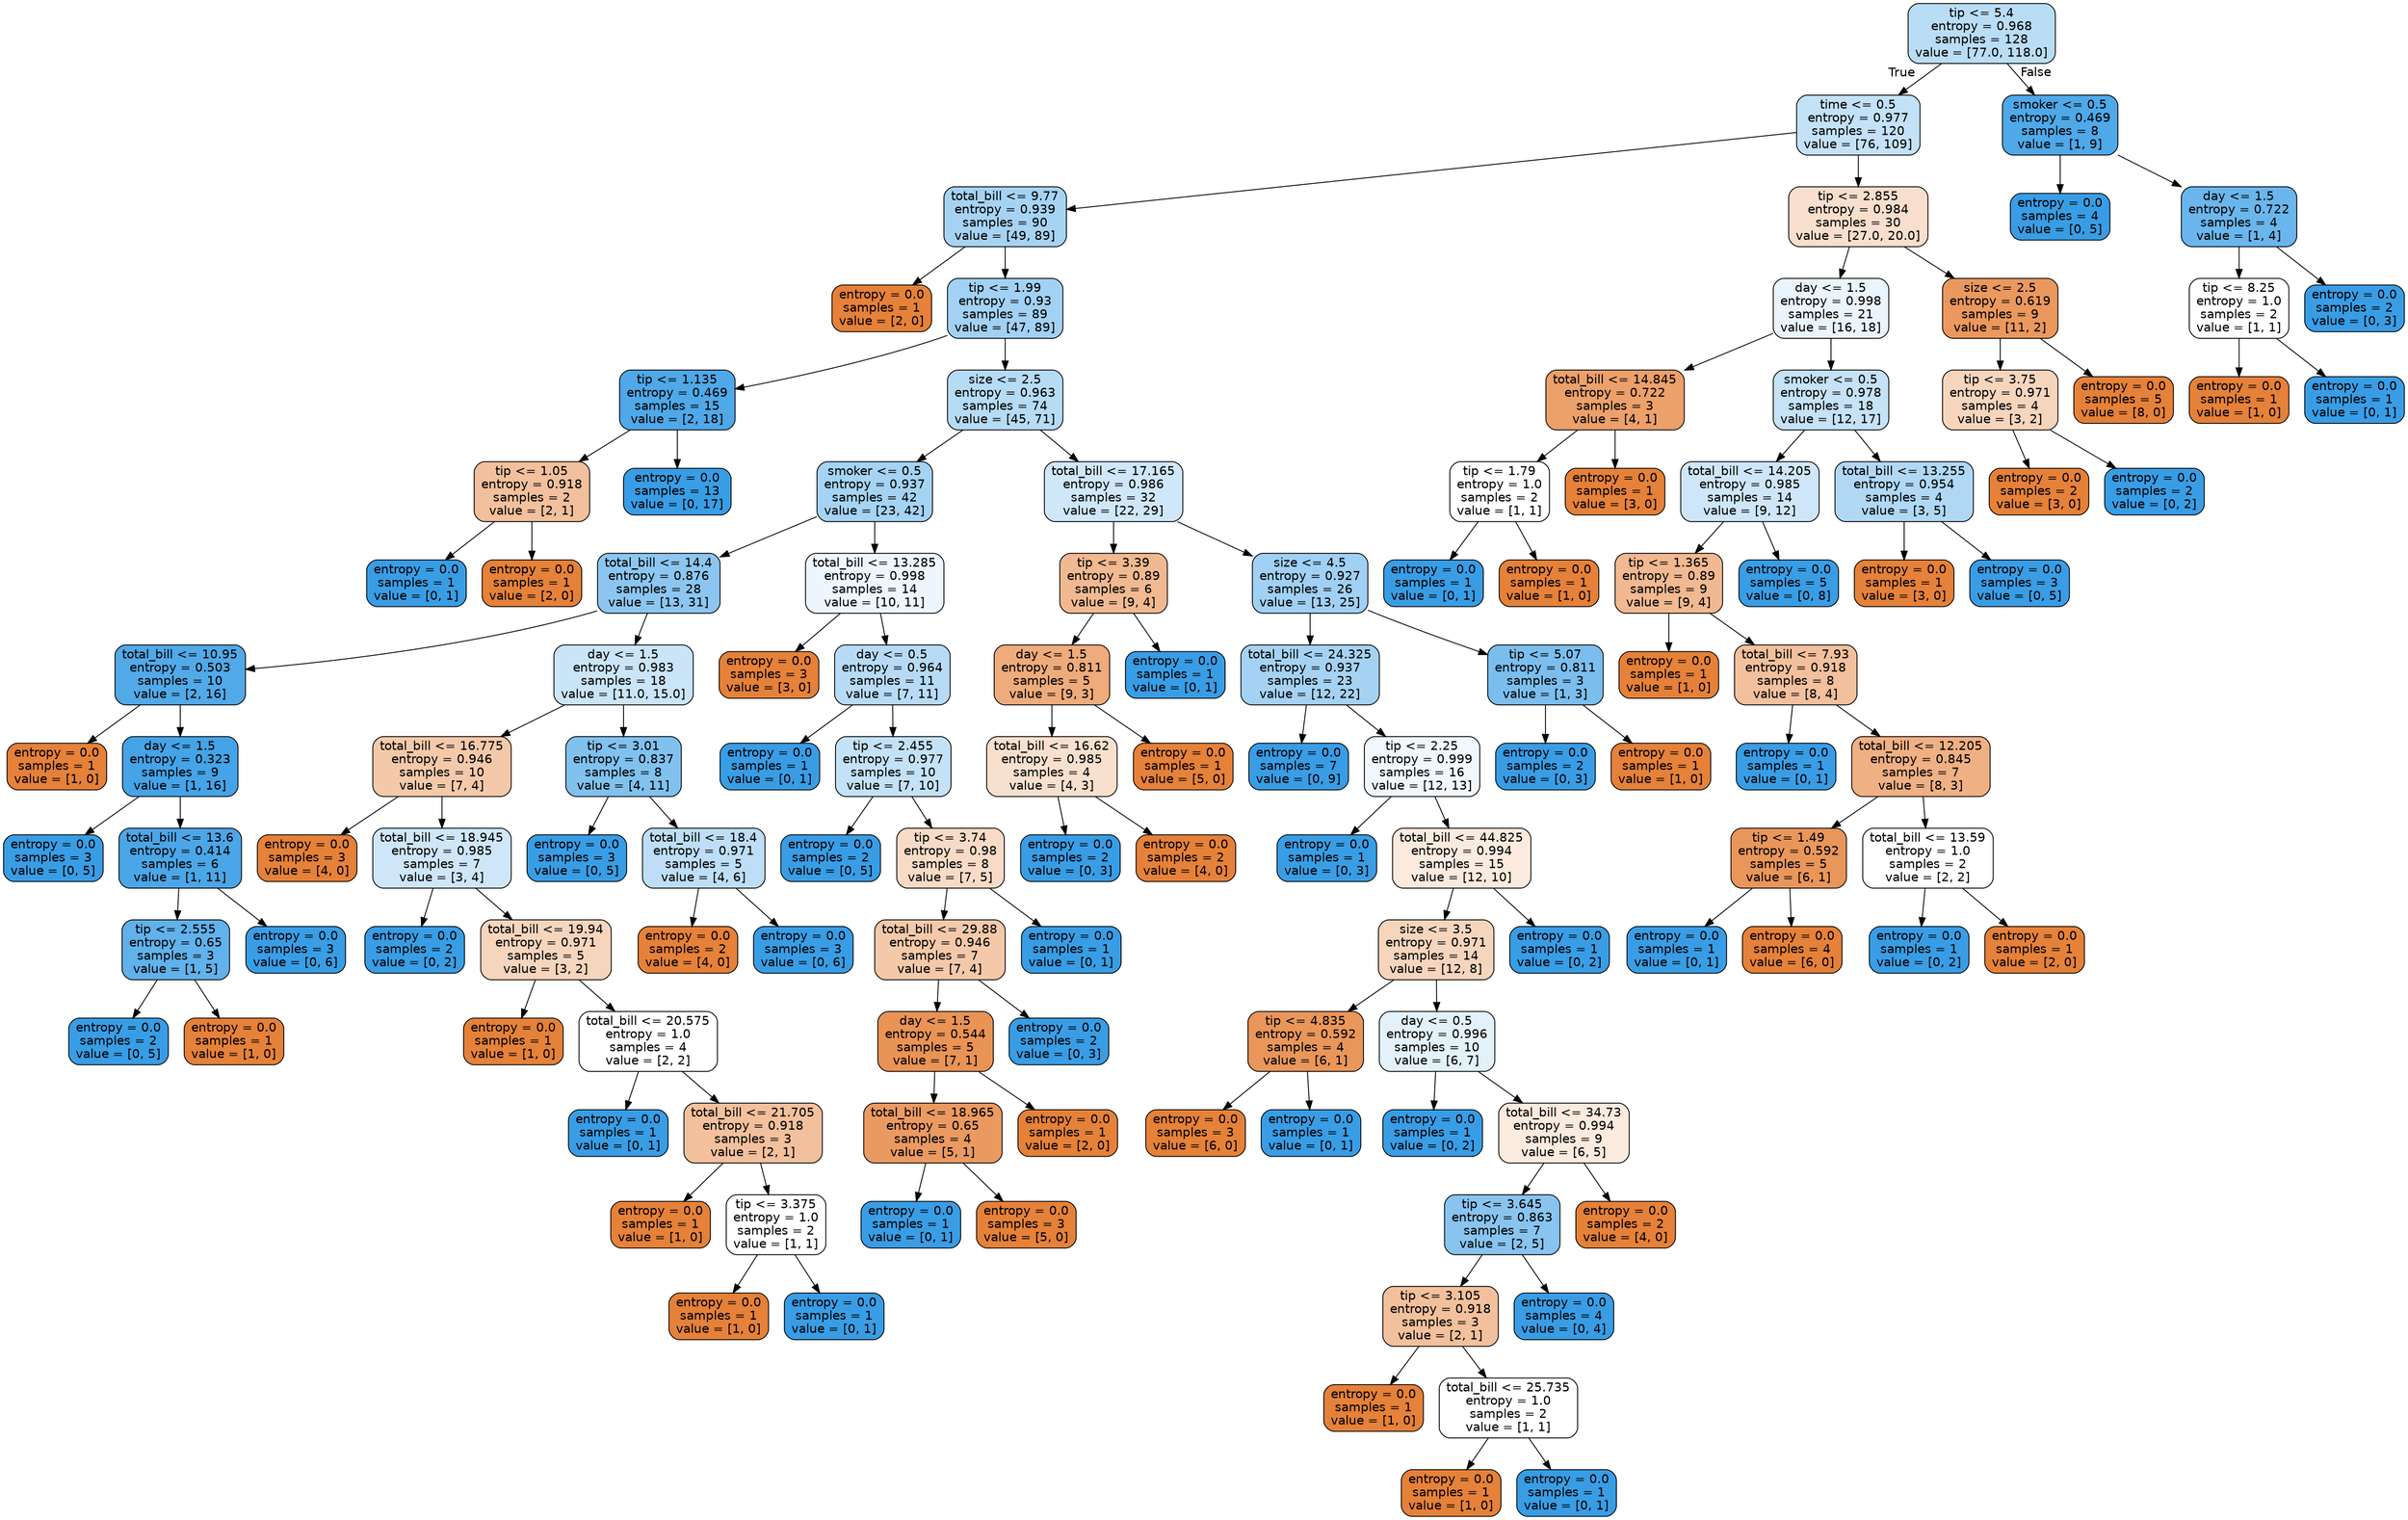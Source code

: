 digraph Tree {
node [shape=box, style="filled, rounded", color="black", fontname="helvetica"] ;
edge [fontname="helvetica"] ;
0 [label="tip <= 5.4\nentropy = 0.968\nsamples = 128\nvalue = [77.0, 118.0]", fillcolor="#baddf6"] ;
1 [label="time <= 0.5\nentropy = 0.977\nsamples = 120\nvalue = [76, 109]", fillcolor="#c3e1f7"] ;
0 -> 1 [labeldistance=2.5, labelangle=45, headlabel="True"] ;
2 [label="total_bill <= 9.77\nentropy = 0.939\nsamples = 90\nvalue = [49, 89]", fillcolor="#a6d3f3"] ;
1 -> 2 ;
3 [label="entropy = 0.0\nsamples = 1\nvalue = [2, 0]", fillcolor="#e58139"] ;
2 -> 3 ;
4 [label="tip <= 1.99\nentropy = 0.93\nsamples = 89\nvalue = [47, 89]", fillcolor="#a2d1f3"] ;
2 -> 4 ;
5 [label="tip <= 1.135\nentropy = 0.469\nsamples = 15\nvalue = [2, 18]", fillcolor="#4fa8e8"] ;
4 -> 5 ;
6 [label="tip <= 1.05\nentropy = 0.918\nsamples = 2\nvalue = [2, 1]", fillcolor="#f2c09c"] ;
5 -> 6 ;
7 [label="entropy = 0.0\nsamples = 1\nvalue = [0, 1]", fillcolor="#399de5"] ;
6 -> 7 ;
8 [label="entropy = 0.0\nsamples = 1\nvalue = [2, 0]", fillcolor="#e58139"] ;
6 -> 8 ;
9 [label="entropy = 0.0\nsamples = 13\nvalue = [0, 17]", fillcolor="#399de5"] ;
5 -> 9 ;
10 [label="size <= 2.5\nentropy = 0.963\nsamples = 74\nvalue = [45, 71]", fillcolor="#b6dbf5"] ;
4 -> 10 ;
11 [label="smoker <= 0.5\nentropy = 0.937\nsamples = 42\nvalue = [23, 42]", fillcolor="#a5d3f3"] ;
10 -> 11 ;
12 [label="total_bill <= 14.4\nentropy = 0.876\nsamples = 28\nvalue = [13, 31]", fillcolor="#8cc6f0"] ;
11 -> 12 ;
13 [label="total_bill <= 10.95\nentropy = 0.503\nsamples = 10\nvalue = [2, 16]", fillcolor="#52a9e8"] ;
12 -> 13 ;
14 [label="entropy = 0.0\nsamples = 1\nvalue = [1, 0]", fillcolor="#e58139"] ;
13 -> 14 ;
15 [label="day <= 1.5\nentropy = 0.323\nsamples = 9\nvalue = [1, 16]", fillcolor="#45a3e7"] ;
13 -> 15 ;
16 [label="entropy = 0.0\nsamples = 3\nvalue = [0, 5]", fillcolor="#399de5"] ;
15 -> 16 ;
17 [label="total_bill <= 13.6\nentropy = 0.414\nsamples = 6\nvalue = [1, 11]", fillcolor="#4ba6e7"] ;
15 -> 17 ;
18 [label="tip <= 2.555\nentropy = 0.65\nsamples = 3\nvalue = [1, 5]", fillcolor="#61b1ea"] ;
17 -> 18 ;
19 [label="entropy = 0.0\nsamples = 2\nvalue = [0, 5]", fillcolor="#399de5"] ;
18 -> 19 ;
20 [label="entropy = 0.0\nsamples = 1\nvalue = [1, 0]", fillcolor="#e58139"] ;
18 -> 20 ;
21 [label="entropy = 0.0\nsamples = 3\nvalue = [0, 6]", fillcolor="#399de5"] ;
17 -> 21 ;
22 [label="day <= 1.5\nentropy = 0.983\nsamples = 18\nvalue = [11.0, 15.0]", fillcolor="#cae5f8"] ;
12 -> 22 ;
23 [label="total_bill <= 16.775\nentropy = 0.946\nsamples = 10\nvalue = [7, 4]", fillcolor="#f4c9aa"] ;
22 -> 23 ;
24 [label="entropy = 0.0\nsamples = 3\nvalue = [4, 0]", fillcolor="#e58139"] ;
23 -> 24 ;
25 [label="total_bill <= 18.945\nentropy = 0.985\nsamples = 7\nvalue = [3, 4]", fillcolor="#cee6f8"] ;
23 -> 25 ;
26 [label="entropy = 0.0\nsamples = 2\nvalue = [0, 2]", fillcolor="#399de5"] ;
25 -> 26 ;
27 [label="total_bill <= 19.94\nentropy = 0.971\nsamples = 5\nvalue = [3, 2]", fillcolor="#f6d5bd"] ;
25 -> 27 ;
28 [label="entropy = 0.0\nsamples = 1\nvalue = [1, 0]", fillcolor="#e58139"] ;
27 -> 28 ;
29 [label="total_bill <= 20.575\nentropy = 1.0\nsamples = 4\nvalue = [2, 2]", fillcolor="#ffffff"] ;
27 -> 29 ;
30 [label="entropy = 0.0\nsamples = 1\nvalue = [0, 1]", fillcolor="#399de5"] ;
29 -> 30 ;
31 [label="total_bill <= 21.705\nentropy = 0.918\nsamples = 3\nvalue = [2, 1]", fillcolor="#f2c09c"] ;
29 -> 31 ;
32 [label="entropy = 0.0\nsamples = 1\nvalue = [1, 0]", fillcolor="#e58139"] ;
31 -> 32 ;
33 [label="tip <= 3.375\nentropy = 1.0\nsamples = 2\nvalue = [1, 1]", fillcolor="#ffffff"] ;
31 -> 33 ;
34 [label="entropy = 0.0\nsamples = 1\nvalue = [1, 0]", fillcolor="#e58139"] ;
33 -> 34 ;
35 [label="entropy = 0.0\nsamples = 1\nvalue = [0, 1]", fillcolor="#399de5"] ;
33 -> 35 ;
36 [label="tip <= 3.01\nentropy = 0.837\nsamples = 8\nvalue = [4, 11]", fillcolor="#81c1ee"] ;
22 -> 36 ;
37 [label="entropy = 0.0\nsamples = 3\nvalue = [0, 5]", fillcolor="#399de5"] ;
36 -> 37 ;
38 [label="total_bill <= 18.4\nentropy = 0.971\nsamples = 5\nvalue = [4, 6]", fillcolor="#bddef6"] ;
36 -> 38 ;
39 [label="entropy = 0.0\nsamples = 2\nvalue = [4, 0]", fillcolor="#e58139"] ;
38 -> 39 ;
40 [label="entropy = 0.0\nsamples = 3\nvalue = [0, 6]", fillcolor="#399de5"] ;
38 -> 40 ;
41 [label="total_bill <= 13.285\nentropy = 0.998\nsamples = 14\nvalue = [10, 11]", fillcolor="#edf6fd"] ;
11 -> 41 ;
42 [label="entropy = 0.0\nsamples = 3\nvalue = [3, 0]", fillcolor="#e58139"] ;
41 -> 42 ;
43 [label="day <= 0.5\nentropy = 0.964\nsamples = 11\nvalue = [7, 11]", fillcolor="#b7dbf6"] ;
41 -> 43 ;
44 [label="entropy = 0.0\nsamples = 1\nvalue = [0, 1]", fillcolor="#399de5"] ;
43 -> 44 ;
45 [label="tip <= 2.455\nentropy = 0.977\nsamples = 10\nvalue = [7, 10]", fillcolor="#c4e2f7"] ;
43 -> 45 ;
46 [label="entropy = 0.0\nsamples = 2\nvalue = [0, 5]", fillcolor="#399de5"] ;
45 -> 46 ;
47 [label="tip <= 3.74\nentropy = 0.98\nsamples = 8\nvalue = [7, 5]", fillcolor="#f8dbc6"] ;
45 -> 47 ;
48 [label="total_bill <= 29.88\nentropy = 0.946\nsamples = 7\nvalue = [7, 4]", fillcolor="#f4c9aa"] ;
47 -> 48 ;
49 [label="day <= 1.5\nentropy = 0.544\nsamples = 5\nvalue = [7, 1]", fillcolor="#e99355"] ;
48 -> 49 ;
50 [label="total_bill <= 18.965\nentropy = 0.65\nsamples = 4\nvalue = [5, 1]", fillcolor="#ea9a61"] ;
49 -> 50 ;
51 [label="entropy = 0.0\nsamples = 1\nvalue = [0, 1]", fillcolor="#399de5"] ;
50 -> 51 ;
52 [label="entropy = 0.0\nsamples = 3\nvalue = [5, 0]", fillcolor="#e58139"] ;
50 -> 52 ;
53 [label="entropy = 0.0\nsamples = 1\nvalue = [2, 0]", fillcolor="#e58139"] ;
49 -> 53 ;
54 [label="entropy = 0.0\nsamples = 2\nvalue = [0, 3]", fillcolor="#399de5"] ;
48 -> 54 ;
55 [label="entropy = 0.0\nsamples = 1\nvalue = [0, 1]", fillcolor="#399de5"] ;
47 -> 55 ;
56 [label="total_bill <= 17.165\nentropy = 0.986\nsamples = 32\nvalue = [22, 29]", fillcolor="#cfe7f9"] ;
10 -> 56 ;
57 [label="tip <= 3.39\nentropy = 0.89\nsamples = 6\nvalue = [9, 4]", fillcolor="#f1b991"] ;
56 -> 57 ;
58 [label="day <= 1.5\nentropy = 0.811\nsamples = 5\nvalue = [9, 3]", fillcolor="#eeab7b"] ;
57 -> 58 ;
59 [label="total_bill <= 16.62\nentropy = 0.985\nsamples = 4\nvalue = [4, 3]", fillcolor="#f8e0ce"] ;
58 -> 59 ;
60 [label="entropy = 0.0\nsamples = 2\nvalue = [0, 3]", fillcolor="#399de5"] ;
59 -> 60 ;
61 [label="entropy = 0.0\nsamples = 2\nvalue = [4, 0]", fillcolor="#e58139"] ;
59 -> 61 ;
62 [label="entropy = 0.0\nsamples = 1\nvalue = [5, 0]", fillcolor="#e58139"] ;
58 -> 62 ;
63 [label="entropy = 0.0\nsamples = 1\nvalue = [0, 1]", fillcolor="#399de5"] ;
57 -> 63 ;
64 [label="size <= 4.5\nentropy = 0.927\nsamples = 26\nvalue = [13, 25]", fillcolor="#a0d0f3"] ;
56 -> 64 ;
65 [label="total_bill <= 24.325\nentropy = 0.937\nsamples = 23\nvalue = [12, 22]", fillcolor="#a5d2f3"] ;
64 -> 65 ;
66 [label="entropy = 0.0\nsamples = 7\nvalue = [0, 9]", fillcolor="#399de5"] ;
65 -> 66 ;
67 [label="tip <= 2.25\nentropy = 0.999\nsamples = 16\nvalue = [12, 13]", fillcolor="#f0f7fd"] ;
65 -> 67 ;
68 [label="entropy = 0.0\nsamples = 1\nvalue = [0, 3]", fillcolor="#399de5"] ;
67 -> 68 ;
69 [label="total_bill <= 44.825\nentropy = 0.994\nsamples = 15\nvalue = [12, 10]", fillcolor="#fbeade"] ;
67 -> 69 ;
70 [label="size <= 3.5\nentropy = 0.971\nsamples = 14\nvalue = [12, 8]", fillcolor="#f6d5bd"] ;
69 -> 70 ;
71 [label="tip <= 4.835\nentropy = 0.592\nsamples = 4\nvalue = [6, 1]", fillcolor="#e9965a"] ;
70 -> 71 ;
72 [label="entropy = 0.0\nsamples = 3\nvalue = [6, 0]", fillcolor="#e58139"] ;
71 -> 72 ;
73 [label="entropy = 0.0\nsamples = 1\nvalue = [0, 1]", fillcolor="#399de5"] ;
71 -> 73 ;
74 [label="day <= 0.5\nentropy = 0.996\nsamples = 10\nvalue = [6, 7]", fillcolor="#e3f1fb"] ;
70 -> 74 ;
75 [label="entropy = 0.0\nsamples = 1\nvalue = [0, 2]", fillcolor="#399de5"] ;
74 -> 75 ;
76 [label="total_bill <= 34.73\nentropy = 0.994\nsamples = 9\nvalue = [6, 5]", fillcolor="#fbeade"] ;
74 -> 76 ;
77 [label="tip <= 3.645\nentropy = 0.863\nsamples = 7\nvalue = [2, 5]", fillcolor="#88c4ef"] ;
76 -> 77 ;
78 [label="tip <= 3.105\nentropy = 0.918\nsamples = 3\nvalue = [2, 1]", fillcolor="#f2c09c"] ;
77 -> 78 ;
79 [label="entropy = 0.0\nsamples = 1\nvalue = [1, 0]", fillcolor="#e58139"] ;
78 -> 79 ;
80 [label="total_bill <= 25.735\nentropy = 1.0\nsamples = 2\nvalue = [1, 1]", fillcolor="#ffffff"] ;
78 -> 80 ;
81 [label="entropy = 0.0\nsamples = 1\nvalue = [1, 0]", fillcolor="#e58139"] ;
80 -> 81 ;
82 [label="entropy = 0.0\nsamples = 1\nvalue = [0, 1]", fillcolor="#399de5"] ;
80 -> 82 ;
83 [label="entropy = 0.0\nsamples = 4\nvalue = [0, 4]", fillcolor="#399de5"] ;
77 -> 83 ;
84 [label="entropy = 0.0\nsamples = 2\nvalue = [4, 0]", fillcolor="#e58139"] ;
76 -> 84 ;
85 [label="entropy = 0.0\nsamples = 1\nvalue = [0, 2]", fillcolor="#399de5"] ;
69 -> 85 ;
86 [label="tip <= 5.07\nentropy = 0.811\nsamples = 3\nvalue = [1, 3]", fillcolor="#7bbeee"] ;
64 -> 86 ;
87 [label="entropy = 0.0\nsamples = 2\nvalue = [0, 3]", fillcolor="#399de5"] ;
86 -> 87 ;
88 [label="entropy = 0.0\nsamples = 1\nvalue = [1, 0]", fillcolor="#e58139"] ;
86 -> 88 ;
89 [label="tip <= 2.855\nentropy = 0.984\nsamples = 30\nvalue = [27.0, 20.0]", fillcolor="#f8decc"] ;
1 -> 89 ;
90 [label="day <= 1.5\nentropy = 0.998\nsamples = 21\nvalue = [16, 18]", fillcolor="#e9f4fc"] ;
89 -> 90 ;
91 [label="total_bill <= 14.845\nentropy = 0.722\nsamples = 3\nvalue = [4, 1]", fillcolor="#eca06a"] ;
90 -> 91 ;
92 [label="tip <= 1.79\nentropy = 1.0\nsamples = 2\nvalue = [1, 1]", fillcolor="#ffffff"] ;
91 -> 92 ;
93 [label="entropy = 0.0\nsamples = 1\nvalue = [0, 1]", fillcolor="#399de5"] ;
92 -> 93 ;
94 [label="entropy = 0.0\nsamples = 1\nvalue = [1, 0]", fillcolor="#e58139"] ;
92 -> 94 ;
95 [label="entropy = 0.0\nsamples = 1\nvalue = [3, 0]", fillcolor="#e58139"] ;
91 -> 95 ;
96 [label="smoker <= 0.5\nentropy = 0.978\nsamples = 18\nvalue = [12, 17]", fillcolor="#c5e2f7"] ;
90 -> 96 ;
97 [label="total_bill <= 14.205\nentropy = 0.985\nsamples = 14\nvalue = [9, 12]", fillcolor="#cee6f8"] ;
96 -> 97 ;
98 [label="tip <= 1.365\nentropy = 0.89\nsamples = 9\nvalue = [9, 4]", fillcolor="#f1b991"] ;
97 -> 98 ;
99 [label="entropy = 0.0\nsamples = 1\nvalue = [1, 0]", fillcolor="#e58139"] ;
98 -> 99 ;
100 [label="total_bill <= 7.93\nentropy = 0.918\nsamples = 8\nvalue = [8, 4]", fillcolor="#f2c09c"] ;
98 -> 100 ;
101 [label="entropy = 0.0\nsamples = 1\nvalue = [0, 1]", fillcolor="#399de5"] ;
100 -> 101 ;
102 [label="total_bill <= 12.205\nentropy = 0.845\nsamples = 7\nvalue = [8, 3]", fillcolor="#efb083"] ;
100 -> 102 ;
103 [label="tip <= 1.49\nentropy = 0.592\nsamples = 5\nvalue = [6, 1]", fillcolor="#e9965a"] ;
102 -> 103 ;
104 [label="entropy = 0.0\nsamples = 1\nvalue = [0, 1]", fillcolor="#399de5"] ;
103 -> 104 ;
105 [label="entropy = 0.0\nsamples = 4\nvalue = [6, 0]", fillcolor="#e58139"] ;
103 -> 105 ;
106 [label="total_bill <= 13.59\nentropy = 1.0\nsamples = 2\nvalue = [2, 2]", fillcolor="#ffffff"] ;
102 -> 106 ;
107 [label="entropy = 0.0\nsamples = 1\nvalue = [0, 2]", fillcolor="#399de5"] ;
106 -> 107 ;
108 [label="entropy = 0.0\nsamples = 1\nvalue = [2, 0]", fillcolor="#e58139"] ;
106 -> 108 ;
109 [label="entropy = 0.0\nsamples = 5\nvalue = [0, 8]", fillcolor="#399de5"] ;
97 -> 109 ;
110 [label="total_bill <= 13.255\nentropy = 0.954\nsamples = 4\nvalue = [3, 5]", fillcolor="#b0d8f5"] ;
96 -> 110 ;
111 [label="entropy = 0.0\nsamples = 1\nvalue = [3, 0]", fillcolor="#e58139"] ;
110 -> 111 ;
112 [label="entropy = 0.0\nsamples = 3\nvalue = [0, 5]", fillcolor="#399de5"] ;
110 -> 112 ;
113 [label="size <= 2.5\nentropy = 0.619\nsamples = 9\nvalue = [11, 2]", fillcolor="#ea985d"] ;
89 -> 113 ;
114 [label="tip <= 3.75\nentropy = 0.971\nsamples = 4\nvalue = [3, 2]", fillcolor="#f6d5bd"] ;
113 -> 114 ;
115 [label="entropy = 0.0\nsamples = 2\nvalue = [3, 0]", fillcolor="#e58139"] ;
114 -> 115 ;
116 [label="entropy = 0.0\nsamples = 2\nvalue = [0, 2]", fillcolor="#399de5"] ;
114 -> 116 ;
117 [label="entropy = 0.0\nsamples = 5\nvalue = [8, 0]", fillcolor="#e58139"] ;
113 -> 117 ;
118 [label="smoker <= 0.5\nentropy = 0.469\nsamples = 8\nvalue = [1, 9]", fillcolor="#4fa8e8"] ;
0 -> 118 [labeldistance=2.5, labelangle=-45, headlabel="False"] ;
119 [label="entropy = 0.0\nsamples = 4\nvalue = [0, 5]", fillcolor="#399de5"] ;
118 -> 119 ;
120 [label="day <= 1.5\nentropy = 0.722\nsamples = 4\nvalue = [1, 4]", fillcolor="#6ab6ec"] ;
118 -> 120 ;
121 [label="tip <= 8.25\nentropy = 1.0\nsamples = 2\nvalue = [1, 1]", fillcolor="#ffffff"] ;
120 -> 121 ;
122 [label="entropy = 0.0\nsamples = 1\nvalue = [1, 0]", fillcolor="#e58139"] ;
121 -> 122 ;
123 [label="entropy = 0.0\nsamples = 1\nvalue = [0, 1]", fillcolor="#399de5"] ;
121 -> 123 ;
124 [label="entropy = 0.0\nsamples = 2\nvalue = [0, 3]", fillcolor="#399de5"] ;
120 -> 124 ;
}